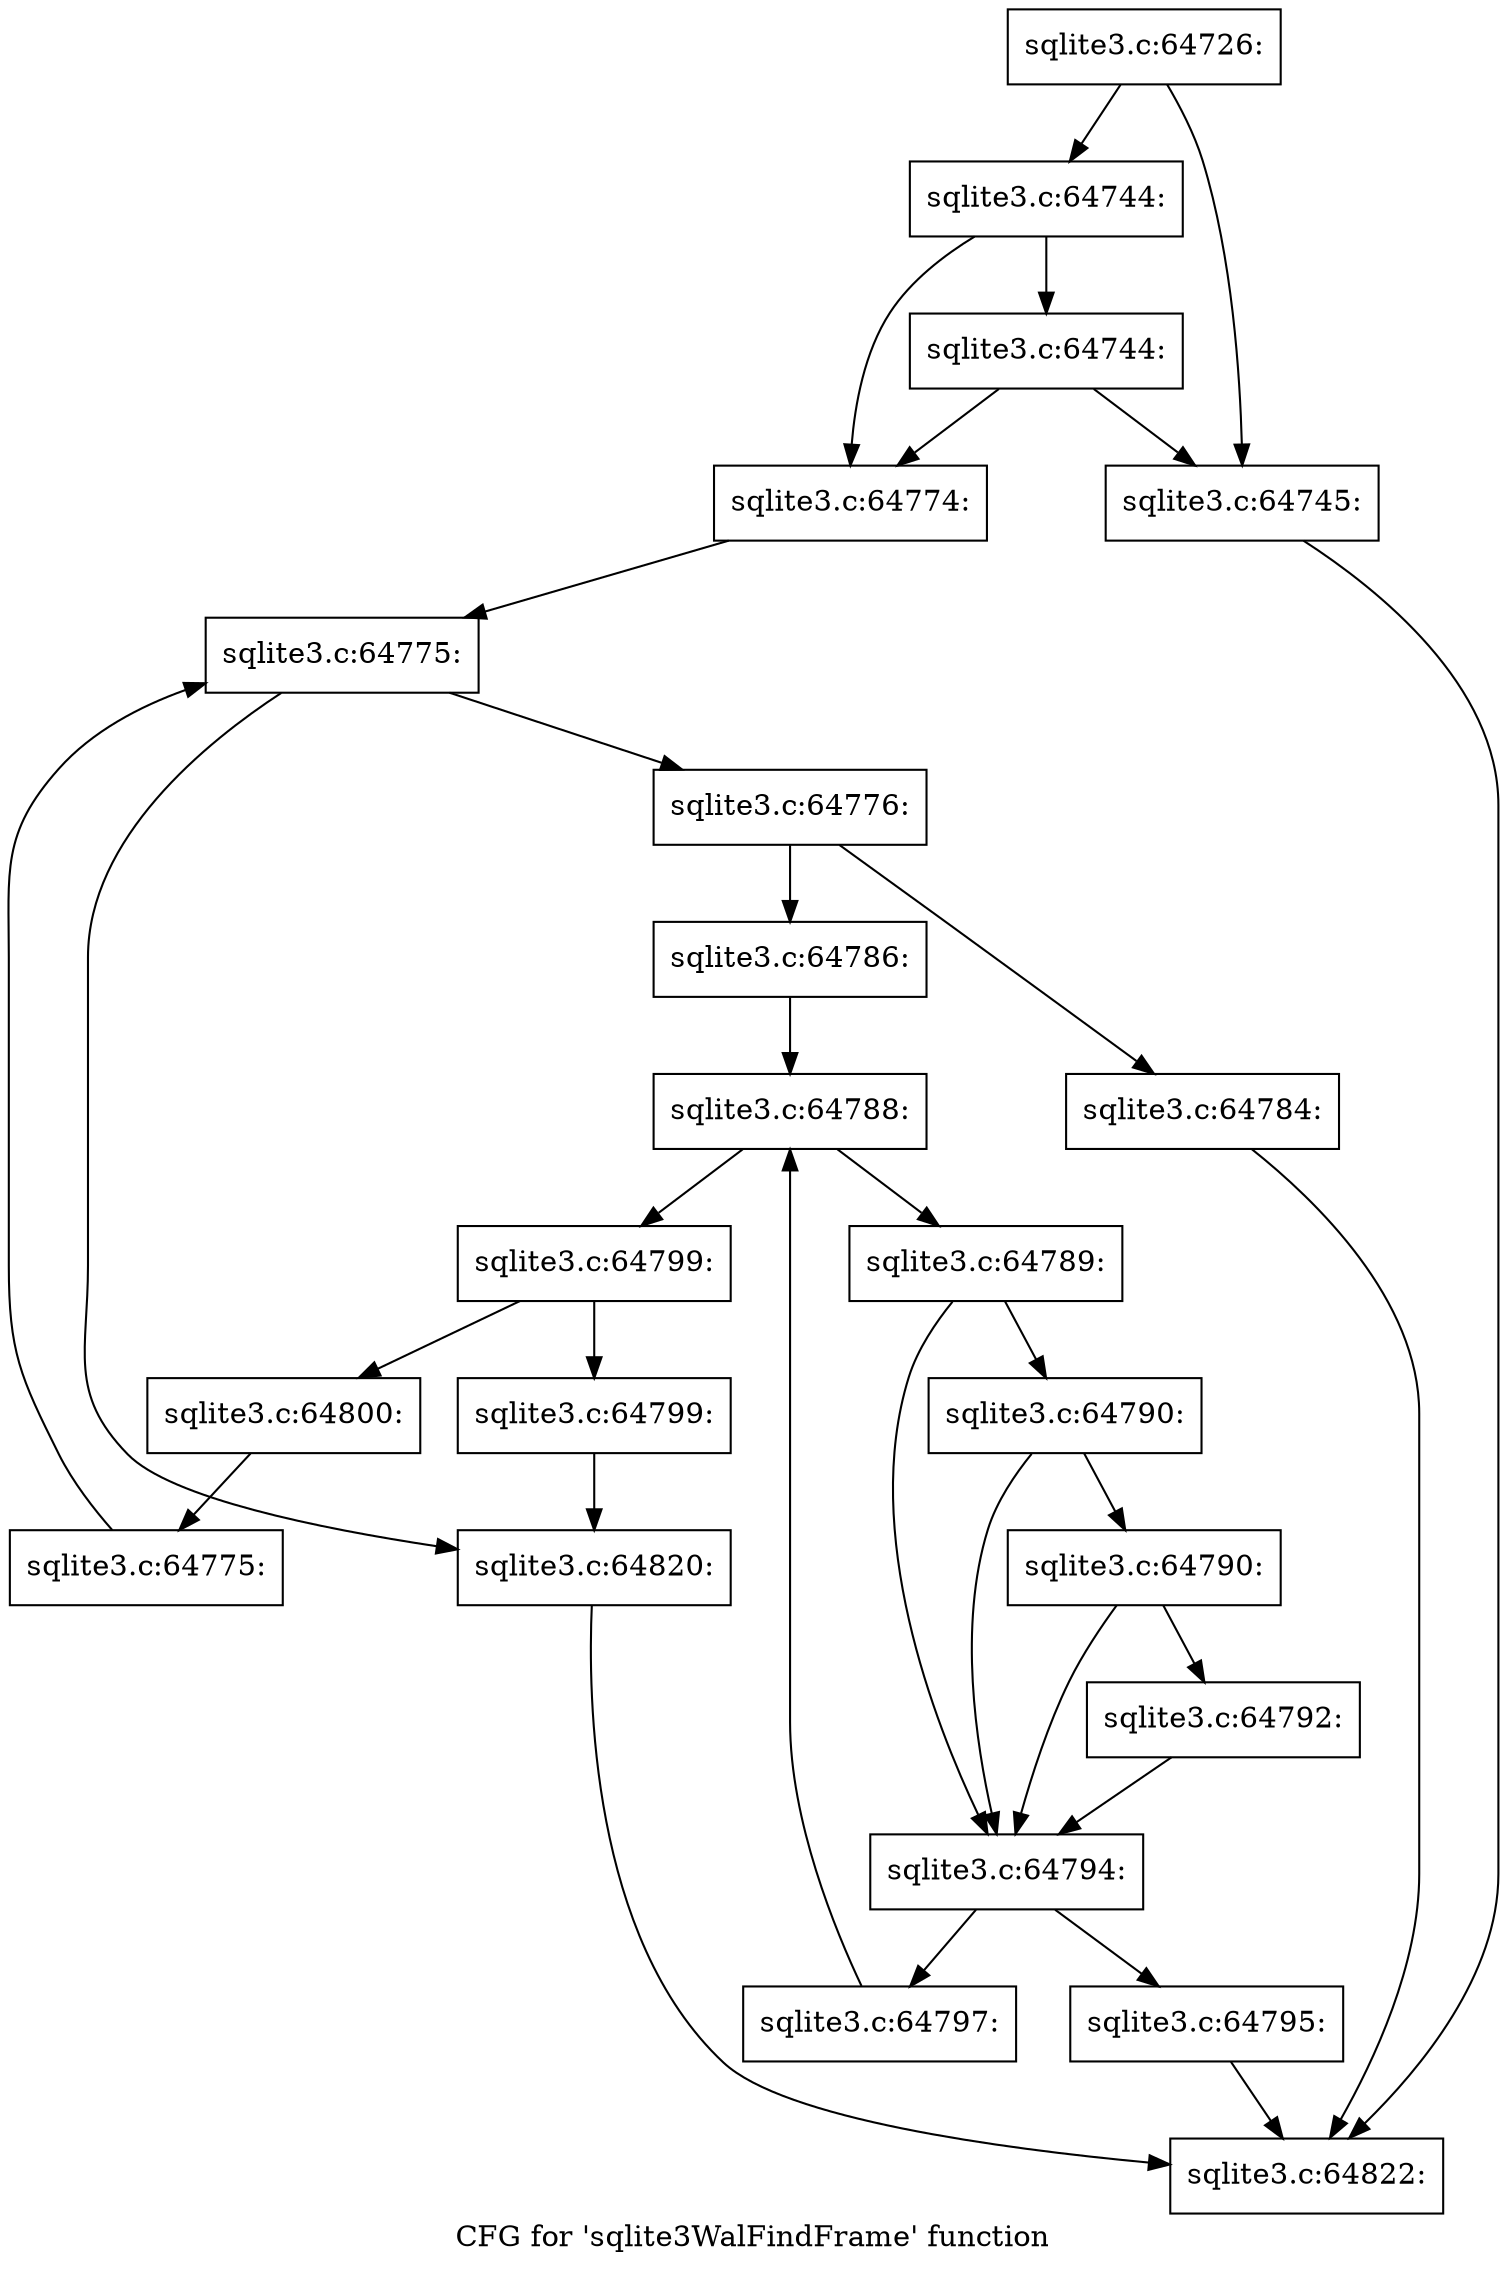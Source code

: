 digraph "CFG for 'sqlite3WalFindFrame' function" {
	label="CFG for 'sqlite3WalFindFrame' function";

	Node0x55c0f7446be0 [shape=record,label="{sqlite3.c:64726:}"];
	Node0x55c0f7446be0 -> Node0x55c0f7452ed0;
	Node0x55c0f7446be0 -> Node0x55c0f7452f70;
	Node0x55c0f7452f70 [shape=record,label="{sqlite3.c:64744:}"];
	Node0x55c0f7452f70 -> Node0x55c0f74532a0;
	Node0x55c0f7452f70 -> Node0x55c0f7452f20;
	Node0x55c0f74532a0 [shape=record,label="{sqlite3.c:64744:}"];
	Node0x55c0f74532a0 -> Node0x55c0f7452ed0;
	Node0x55c0f74532a0 -> Node0x55c0f7452f20;
	Node0x55c0f7452ed0 [shape=record,label="{sqlite3.c:64745:}"];
	Node0x55c0f7452ed0 -> Node0x55c0f744f3d0;
	Node0x55c0f7452f20 [shape=record,label="{sqlite3.c:64774:}"];
	Node0x55c0f7452f20 -> Node0x55c0f7454600;
	Node0x55c0f7454600 [shape=record,label="{sqlite3.c:64775:}"];
	Node0x55c0f7454600 -> Node0x55c0f7454820;
	Node0x55c0f7454600 -> Node0x55c0f7454310;
	Node0x55c0f7454820 [shape=record,label="{sqlite3.c:64776:}"];
	Node0x55c0f7454820 -> Node0x55c0f58feb10;
	Node0x55c0f7454820 -> Node0x55c0f7456b60;
	Node0x55c0f58feb10 [shape=record,label="{sqlite3.c:64784:}"];
	Node0x55c0f58feb10 -> Node0x55c0f744f3d0;
	Node0x55c0f7456b60 [shape=record,label="{sqlite3.c:64786:}"];
	Node0x55c0f7456b60 -> Node0x55c0f58fe590;
	Node0x55c0f58fe590 [shape=record,label="{sqlite3.c:64788:}"];
	Node0x55c0f58fe590 -> Node0x55c0f7457d00;
	Node0x55c0f58fe590 -> Node0x55c0f74576b0;
	Node0x55c0f7457d00 [shape=record,label="{sqlite3.c:64789:}"];
	Node0x55c0f7457d00 -> Node0x55c0f7458550;
	Node0x55c0f7457d00 -> Node0x55c0f7458480;
	Node0x55c0f7458550 [shape=record,label="{sqlite3.c:64790:}"];
	Node0x55c0f7458550 -> Node0x55c0f74584d0;
	Node0x55c0f7458550 -> Node0x55c0f7458480;
	Node0x55c0f74584d0 [shape=record,label="{sqlite3.c:64790:}"];
	Node0x55c0f74584d0 -> Node0x55c0f7458430;
	Node0x55c0f74584d0 -> Node0x55c0f7458480;
	Node0x55c0f7458430 [shape=record,label="{sqlite3.c:64792:}"];
	Node0x55c0f7458430 -> Node0x55c0f7458480;
	Node0x55c0f7458480 [shape=record,label="{sqlite3.c:64794:}"];
	Node0x55c0f7458480 -> Node0x55c0f7459710;
	Node0x55c0f7458480 -> Node0x55c0f7459760;
	Node0x55c0f7459710 [shape=record,label="{sqlite3.c:64795:}"];
	Node0x55c0f7459710 -> Node0x55c0f744f3d0;
	Node0x55c0f7459760 [shape=record,label="{sqlite3.c:64797:}"];
	Node0x55c0f7459760 -> Node0x55c0f58fe590;
	Node0x55c0f74576b0 [shape=record,label="{sqlite3.c:64799:}"];
	Node0x55c0f74576b0 -> Node0x55c0f58fe5e0;
	Node0x55c0f74576b0 -> Node0x55c0f6aae3a0;
	Node0x55c0f58fe5e0 [shape=record,label="{sqlite3.c:64799:}"];
	Node0x55c0f58fe5e0 -> Node0x55c0f7454310;
	Node0x55c0f6aae3a0 [shape=record,label="{sqlite3.c:64800:}"];
	Node0x55c0f6aae3a0 -> Node0x55c0f7454790;
	Node0x55c0f7454790 [shape=record,label="{sqlite3.c:64775:}"];
	Node0x55c0f7454790 -> Node0x55c0f7454600;
	Node0x55c0f7454310 [shape=record,label="{sqlite3.c:64820:}"];
	Node0x55c0f7454310 -> Node0x55c0f744f3d0;
	Node0x55c0f744f3d0 [shape=record,label="{sqlite3.c:64822:}"];
}
